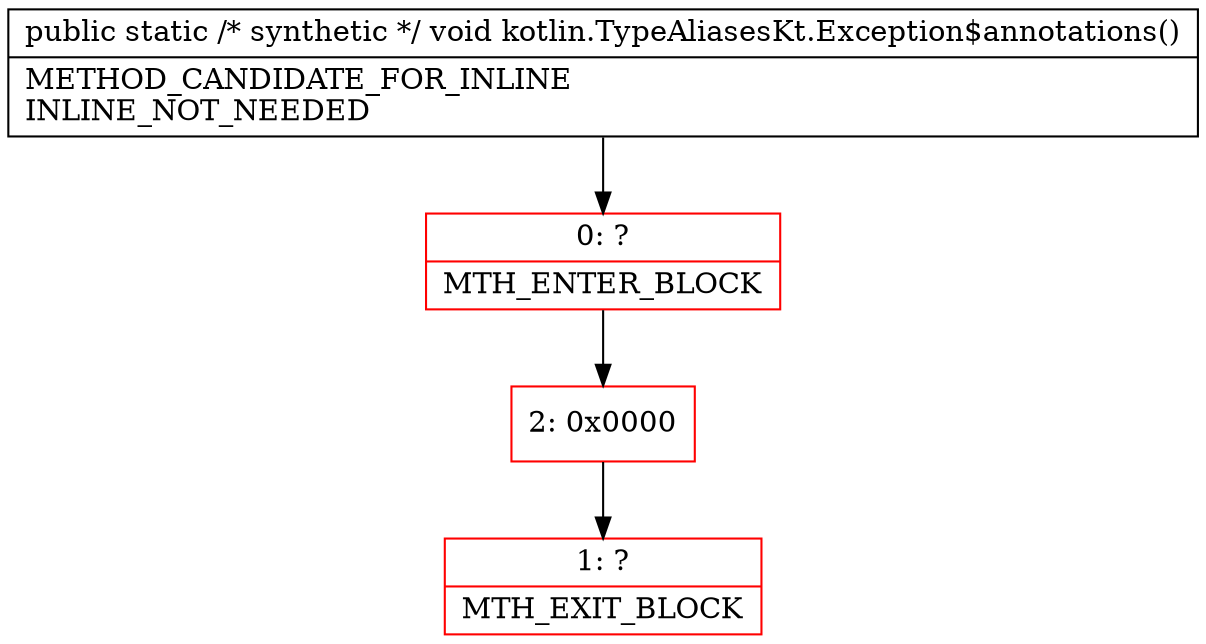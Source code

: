 digraph "CFG forkotlin.TypeAliasesKt.Exception$annotations()V" {
subgraph cluster_Region_599844676 {
label = "R(0)";
node [shape=record,color=blue];
}
Node_0 [shape=record,color=red,label="{0\:\ ?|MTH_ENTER_BLOCK\l}"];
Node_2 [shape=record,color=red,label="{2\:\ 0x0000}"];
Node_1 [shape=record,color=red,label="{1\:\ ?|MTH_EXIT_BLOCK\l}"];
MethodNode[shape=record,label="{public static \/* synthetic *\/ void kotlin.TypeAliasesKt.Exception$annotations()  | METHOD_CANDIDATE_FOR_INLINE\lINLINE_NOT_NEEDED\l}"];
MethodNode -> Node_0;Node_0 -> Node_2;
Node_2 -> Node_1;
}

